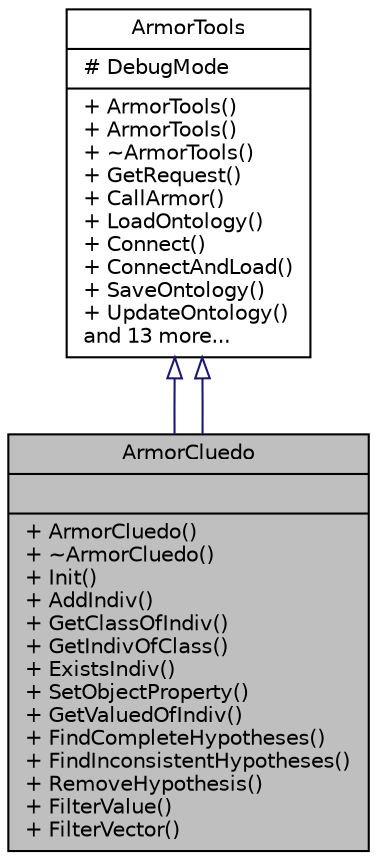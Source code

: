 digraph "ArmorCluedo"
{
 // LATEX_PDF_SIZE
  edge [fontname="Helvetica",fontsize="10",labelfontname="Helvetica",labelfontsize="10"];
  node [fontname="Helvetica",fontsize="10",shape=record];
  Node1 [label="{ArmorCluedo\n||+ ArmorCluedo()\l+ ~ArmorCluedo()\l+ Init()\l+ AddIndiv()\l+ GetClassOfIndiv()\l+ GetIndivOfClass()\l+ ExistsIndiv()\l+ SetObjectProperty()\l+ GetValuedOfIndiv()\l+ FindCompleteHypotheses()\l+ FindInconsistentHypotheses()\l+ RemoveHypothesis()\l+ FilterValue()\l+ FilterVector()\l}",height=0.2,width=0.4,color="black", fillcolor="grey75", style="filled", fontcolor="black",tooltip="additional utilities for aRMOR"];
  Node2 -> Node1 [dir="back",color="midnightblue",fontsize="10",style="solid",arrowtail="onormal",fontname="Helvetica"];
  Node2 [label="{ArmorTools\n|# DebugMode\l|+ ArmorTools()\l+ ArmorTools()\l+ ~ArmorTools()\l+ GetRequest()\l+ CallArmor()\l+ LoadOntology()\l+ Connect()\l+ ConnectAndLoad()\l+ SaveOntology()\l+ UpdateOntology()\land 13 more...\l}",height=0.2,width=0.4,color="black", fillcolor="white", style="filled",URL="$a00177.html",tooltip="A minimal C++ client for aRMOR."];
  Node2 -> Node1 [dir="back",color="midnightblue",fontsize="10",style="solid",arrowtail="onormal",fontname="Helvetica"];
}
